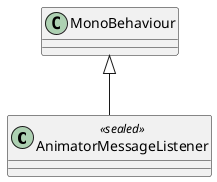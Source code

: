 @startuml
class AnimatorMessageListener <<sealed>> {
}
MonoBehaviour <|-- AnimatorMessageListener
@enduml
